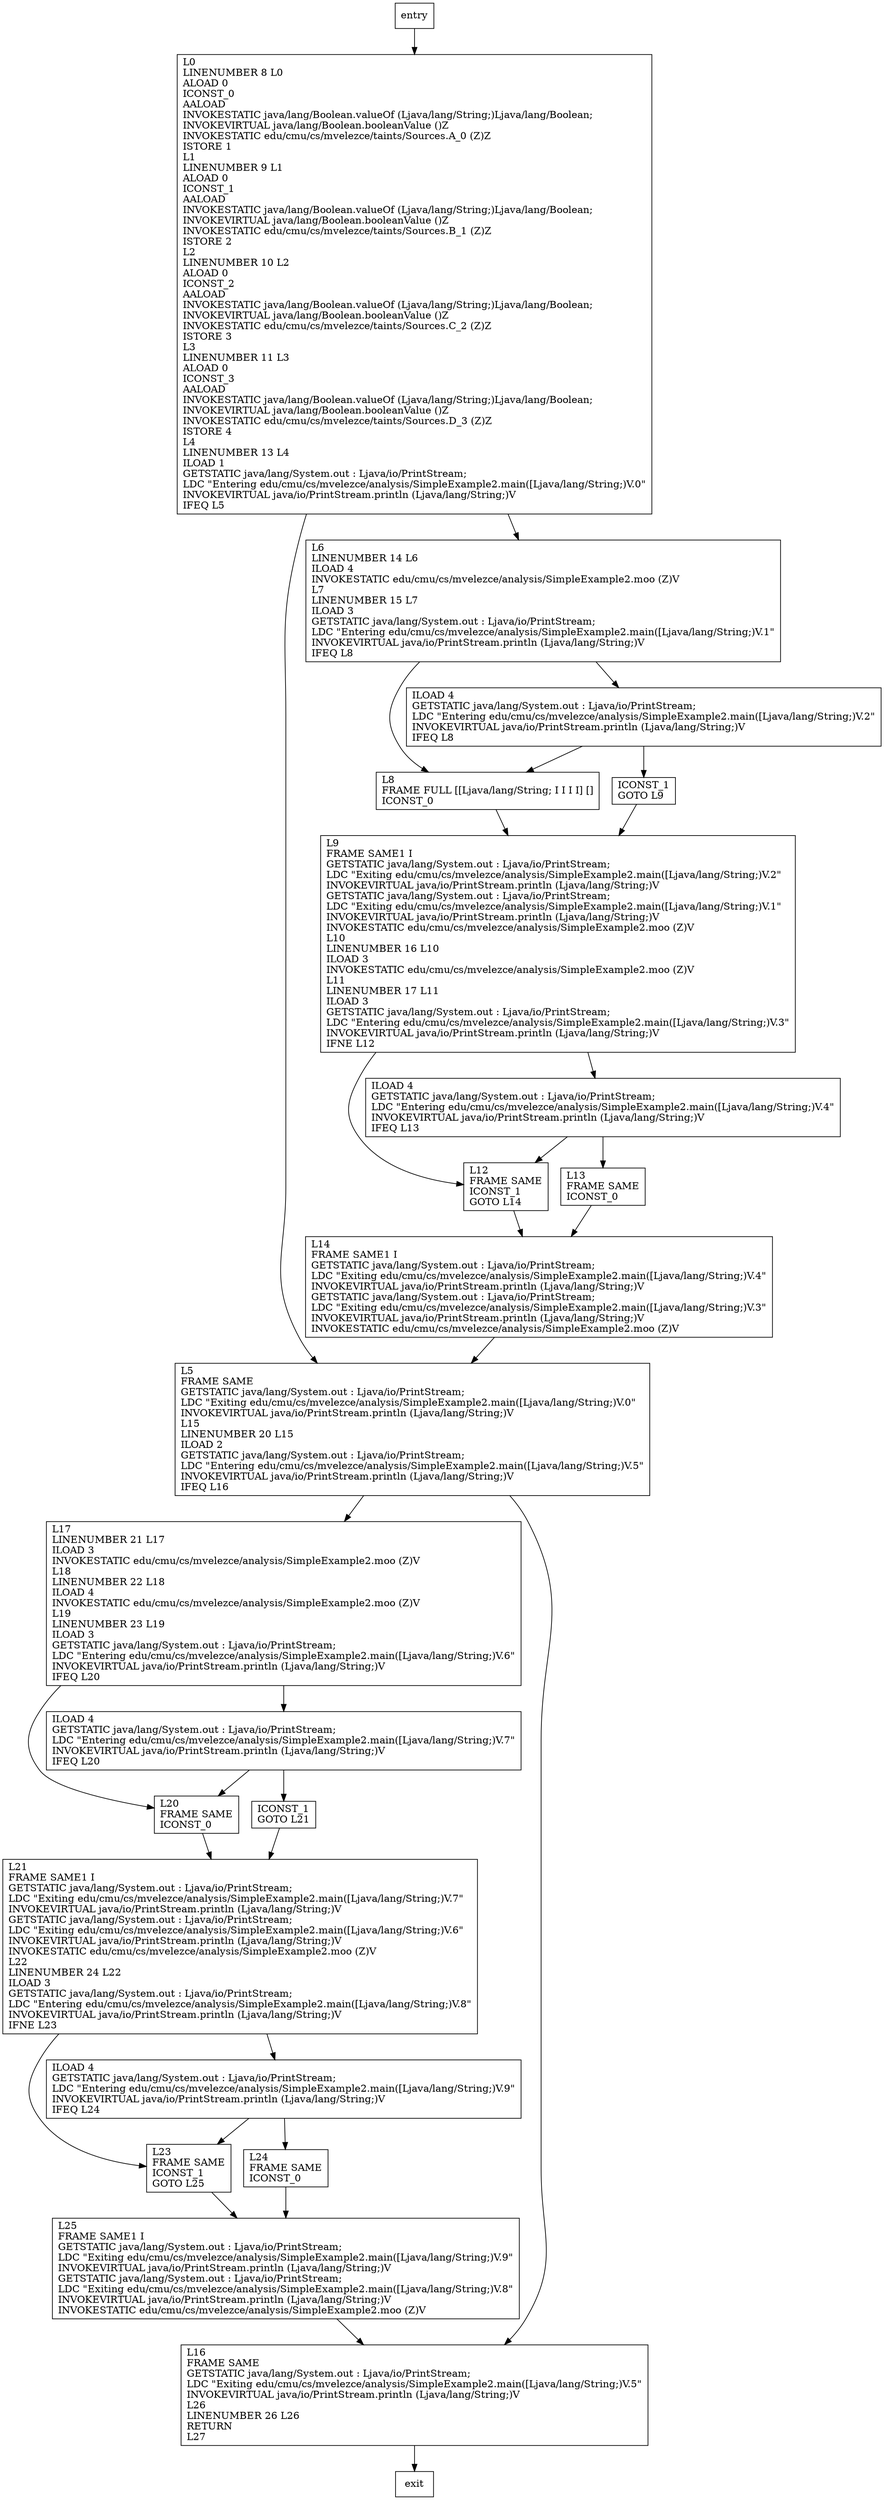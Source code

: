 digraph main {
node [shape=record];
1027894185 [label="L0\lLINENUMBER 8 L0\lALOAD 0\lICONST_0\lAALOAD\lINVOKESTATIC java/lang/Boolean.valueOf (Ljava/lang/String;)Ljava/lang/Boolean;\lINVOKEVIRTUAL java/lang/Boolean.booleanValue ()Z\lINVOKESTATIC edu/cmu/cs/mvelezce/taints/Sources.A_0 (Z)Z\lISTORE 1\lL1\lLINENUMBER 9 L1\lALOAD 0\lICONST_1\lAALOAD\lINVOKESTATIC java/lang/Boolean.valueOf (Ljava/lang/String;)Ljava/lang/Boolean;\lINVOKEVIRTUAL java/lang/Boolean.booleanValue ()Z\lINVOKESTATIC edu/cmu/cs/mvelezce/taints/Sources.B_1 (Z)Z\lISTORE 2\lL2\lLINENUMBER 10 L2\lALOAD 0\lICONST_2\lAALOAD\lINVOKESTATIC java/lang/Boolean.valueOf (Ljava/lang/String;)Ljava/lang/Boolean;\lINVOKEVIRTUAL java/lang/Boolean.booleanValue ()Z\lINVOKESTATIC edu/cmu/cs/mvelezce/taints/Sources.C_2 (Z)Z\lISTORE 3\lL3\lLINENUMBER 11 L3\lALOAD 0\lICONST_3\lAALOAD\lINVOKESTATIC java/lang/Boolean.valueOf (Ljava/lang/String;)Ljava/lang/Boolean;\lINVOKEVIRTUAL java/lang/Boolean.booleanValue ()Z\lINVOKESTATIC edu/cmu/cs/mvelezce/taints/Sources.D_3 (Z)Z\lISTORE 4\lL4\lLINENUMBER 13 L4\lILOAD 1\lGETSTATIC java/lang/System.out : Ljava/io/PrintStream;\lLDC \"Entering edu/cmu/cs/mvelezce/analysis/SimpleExample2.main([Ljava/lang/String;)V.0\"\lINVOKEVIRTUAL java/io/PrintStream.println (Ljava/lang/String;)V\lIFEQ L5\l"];
1939055713 [label="L5\lFRAME SAME\lGETSTATIC java/lang/System.out : Ljava/io/PrintStream;\lLDC \"Exiting edu/cmu/cs/mvelezce/analysis/SimpleExample2.main([Ljava/lang/String;)V.0\"\lINVOKEVIRTUAL java/io/PrintStream.println (Ljava/lang/String;)V\lL15\lLINENUMBER 20 L15\lILOAD 2\lGETSTATIC java/lang/System.out : Ljava/io/PrintStream;\lLDC \"Entering edu/cmu/cs/mvelezce/analysis/SimpleExample2.main([Ljava/lang/String;)V.5\"\lINVOKEVIRTUAL java/io/PrintStream.println (Ljava/lang/String;)V\lIFEQ L16\l"];
1256975784 [label="L12\lFRAME SAME\lICONST_1\lGOTO L14\l"];
1656262732 [label="L20\lFRAME SAME\lICONST_0\l"];
2120437421 [label="ILOAD 4\lGETSTATIC java/lang/System.out : Ljava/io/PrintStream;\lLDC \"Entering edu/cmu/cs/mvelezce/analysis/SimpleExample2.main([Ljava/lang/String;)V.4\"\lINVOKEVIRTUAL java/io/PrintStream.println (Ljava/lang/String;)V\lIFEQ L13\l"];
372719750 [label="ILOAD 4\lGETSTATIC java/lang/System.out : Ljava/io/PrintStream;\lLDC \"Entering edu/cmu/cs/mvelezce/analysis/SimpleExample2.main([Ljava/lang/String;)V.7\"\lINVOKEVIRTUAL java/io/PrintStream.println (Ljava/lang/String;)V\lIFEQ L20\l"];
445647475 [label="ICONST_1\lGOTO L21\l"];
1661658830 [label="L8\lFRAME FULL [[Ljava/lang/String; I I I I] []\lICONST_0\l"];
2106446837 [label="ILOAD 4\lGETSTATIC java/lang/System.out : Ljava/io/PrintStream;\lLDC \"Entering edu/cmu/cs/mvelezce/analysis/SimpleExample2.main([Ljava/lang/String;)V.2\"\lINVOKEVIRTUAL java/io/PrintStream.println (Ljava/lang/String;)V\lIFEQ L8\l"];
1618121013 [label="L14\lFRAME SAME1 I\lGETSTATIC java/lang/System.out : Ljava/io/PrintStream;\lLDC \"Exiting edu/cmu/cs/mvelezce/analysis/SimpleExample2.main([Ljava/lang/String;)V.4\"\lINVOKEVIRTUAL java/io/PrintStream.println (Ljava/lang/String;)V\lGETSTATIC java/lang/System.out : Ljava/io/PrintStream;\lLDC \"Exiting edu/cmu/cs/mvelezce/analysis/SimpleExample2.main([Ljava/lang/String;)V.3\"\lINVOKEVIRTUAL java/io/PrintStream.println (Ljava/lang/String;)V\lINVOKESTATIC edu/cmu/cs/mvelezce/analysis/SimpleExample2.moo (Z)V\l"];
995216375 [label="L23\lFRAME SAME\lICONST_1\lGOTO L25\l"];
1684936633 [label="L25\lFRAME SAME1 I\lGETSTATIC java/lang/System.out : Ljava/io/PrintStream;\lLDC \"Exiting edu/cmu/cs/mvelezce/analysis/SimpleExample2.main([Ljava/lang/String;)V.9\"\lINVOKEVIRTUAL java/io/PrintStream.println (Ljava/lang/String;)V\lGETSTATIC java/lang/System.out : Ljava/io/PrintStream;\lLDC \"Exiting edu/cmu/cs/mvelezce/analysis/SimpleExample2.main([Ljava/lang/String;)V.8\"\lINVOKEVIRTUAL java/io/PrintStream.println (Ljava/lang/String;)V\lINVOKESTATIC edu/cmu/cs/mvelezce/analysis/SimpleExample2.moo (Z)V\l"];
1844267460 [label="L13\lFRAME SAME\lICONST_0\l"];
391027432 [label="L21\lFRAME SAME1 I\lGETSTATIC java/lang/System.out : Ljava/io/PrintStream;\lLDC \"Exiting edu/cmu/cs/mvelezce/analysis/SimpleExample2.main([Ljava/lang/String;)V.7\"\lINVOKEVIRTUAL java/io/PrintStream.println (Ljava/lang/String;)V\lGETSTATIC java/lang/System.out : Ljava/io/PrintStream;\lLDC \"Exiting edu/cmu/cs/mvelezce/analysis/SimpleExample2.main([Ljava/lang/String;)V.6\"\lINVOKEVIRTUAL java/io/PrintStream.println (Ljava/lang/String;)V\lINVOKESTATIC edu/cmu/cs/mvelezce/analysis/SimpleExample2.moo (Z)V\lL22\lLINENUMBER 24 L22\lILOAD 3\lGETSTATIC java/lang/System.out : Ljava/io/PrintStream;\lLDC \"Entering edu/cmu/cs/mvelezce/analysis/SimpleExample2.main([Ljava/lang/String;)V.8\"\lINVOKEVIRTUAL java/io/PrintStream.println (Ljava/lang/String;)V\lIFNE L23\l"];
1508544283 [label="L9\lFRAME SAME1 I\lGETSTATIC java/lang/System.out : Ljava/io/PrintStream;\lLDC \"Exiting edu/cmu/cs/mvelezce/analysis/SimpleExample2.main([Ljava/lang/String;)V.2\"\lINVOKEVIRTUAL java/io/PrintStream.println (Ljava/lang/String;)V\lGETSTATIC java/lang/System.out : Ljava/io/PrintStream;\lLDC \"Exiting edu/cmu/cs/mvelezce/analysis/SimpleExample2.main([Ljava/lang/String;)V.1\"\lINVOKEVIRTUAL java/io/PrintStream.println (Ljava/lang/String;)V\lINVOKESTATIC edu/cmu/cs/mvelezce/analysis/SimpleExample2.moo (Z)V\lL10\lLINENUMBER 16 L10\lILOAD 3\lINVOKESTATIC edu/cmu/cs/mvelezce/analysis/SimpleExample2.moo (Z)V\lL11\lLINENUMBER 17 L11\lILOAD 3\lGETSTATIC java/lang/System.out : Ljava/io/PrintStream;\lLDC \"Entering edu/cmu/cs/mvelezce/analysis/SimpleExample2.main([Ljava/lang/String;)V.3\"\lINVOKEVIRTUAL java/io/PrintStream.println (Ljava/lang/String;)V\lIFNE L12\l"];
118772841 [label="L24\lFRAME SAME\lICONST_0\l"];
286492681 [label="L17\lLINENUMBER 21 L17\lILOAD 3\lINVOKESTATIC edu/cmu/cs/mvelezce/analysis/SimpleExample2.moo (Z)V\lL18\lLINENUMBER 22 L18\lILOAD 4\lINVOKESTATIC edu/cmu/cs/mvelezce/analysis/SimpleExample2.moo (Z)V\lL19\lLINENUMBER 23 L19\lILOAD 3\lGETSTATIC java/lang/System.out : Ljava/io/PrintStream;\lLDC \"Entering edu/cmu/cs/mvelezce/analysis/SimpleExample2.main([Ljava/lang/String;)V.6\"\lINVOKEVIRTUAL java/io/PrintStream.println (Ljava/lang/String;)V\lIFEQ L20\l"];
1977722430 [label="L16\lFRAME SAME\lGETSTATIC java/lang/System.out : Ljava/io/PrintStream;\lLDC \"Exiting edu/cmu/cs/mvelezce/analysis/SimpleExample2.main([Ljava/lang/String;)V.5\"\lINVOKEVIRTUAL java/io/PrintStream.println (Ljava/lang/String;)V\lL26\lLINENUMBER 26 L26\lRETURN\lL27\l"];
491591201 [label="ILOAD 4\lGETSTATIC java/lang/System.out : Ljava/io/PrintStream;\lLDC \"Entering edu/cmu/cs/mvelezce/analysis/SimpleExample2.main([Ljava/lang/String;)V.9\"\lINVOKEVIRTUAL java/io/PrintStream.println (Ljava/lang/String;)V\lIFEQ L24\l"];
1187136794 [label="L6\lLINENUMBER 14 L6\lILOAD 4\lINVOKESTATIC edu/cmu/cs/mvelezce/analysis/SimpleExample2.moo (Z)V\lL7\lLINENUMBER 15 L7\lILOAD 3\lGETSTATIC java/lang/System.out : Ljava/io/PrintStream;\lLDC \"Entering edu/cmu/cs/mvelezce/analysis/SimpleExample2.main([Ljava/lang/String;)V.1\"\lINVOKEVIRTUAL java/io/PrintStream.println (Ljava/lang/String;)V\lIFEQ L8\l"];
934577440 [label="ICONST_1\lGOTO L9\l"];
entry;
exit;
1027894185 -> 1939055713;
1027894185 -> 1187136794;
1939055713 -> 286492681;
1939055713 -> 1977722430;
1256975784 -> 1618121013;
1656262732 -> 391027432;
2120437421 -> 1256975784;
2120437421 -> 1844267460;
372719750 -> 1656262732;
372719750 -> 445647475;
445647475 -> 391027432;
1661658830 -> 1508544283;
2106446837 -> 1661658830;
2106446837 -> 934577440;
1618121013 -> 1939055713;
995216375 -> 1684936633;
1684936633 -> 1977722430;
1844267460 -> 1618121013;
391027432 -> 995216375;
391027432 -> 491591201;
entry -> 1027894185;
1508544283 -> 1256975784;
1508544283 -> 2120437421;
118772841 -> 1684936633;
286492681 -> 1656262732;
286492681 -> 372719750;
1977722430 -> exit;
491591201 -> 118772841;
491591201 -> 995216375;
1187136794 -> 1661658830;
1187136794 -> 2106446837;
934577440 -> 1508544283;
}
